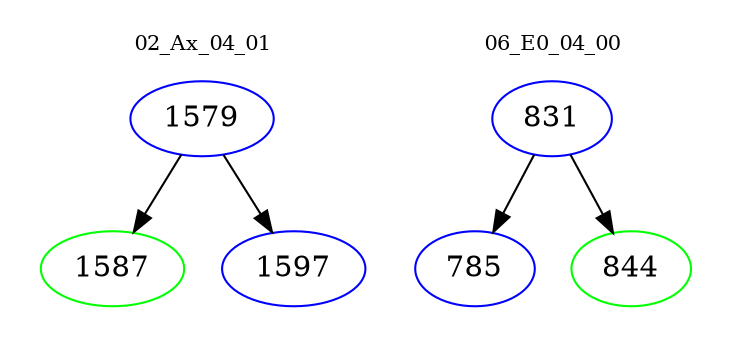 digraph{
subgraph cluster_0 {
color = white
label = "02_Ax_04_01";
fontsize=10;
T0_1579 [label="1579", color="blue"]
T0_1579 -> T0_1587 [color="black"]
T0_1587 [label="1587", color="green"]
T0_1579 -> T0_1597 [color="black"]
T0_1597 [label="1597", color="blue"]
}
subgraph cluster_1 {
color = white
label = "06_E0_04_00";
fontsize=10;
T1_831 [label="831", color="blue"]
T1_831 -> T1_785 [color="black"]
T1_785 [label="785", color="blue"]
T1_831 -> T1_844 [color="black"]
T1_844 [label="844", color="green"]
}
}
